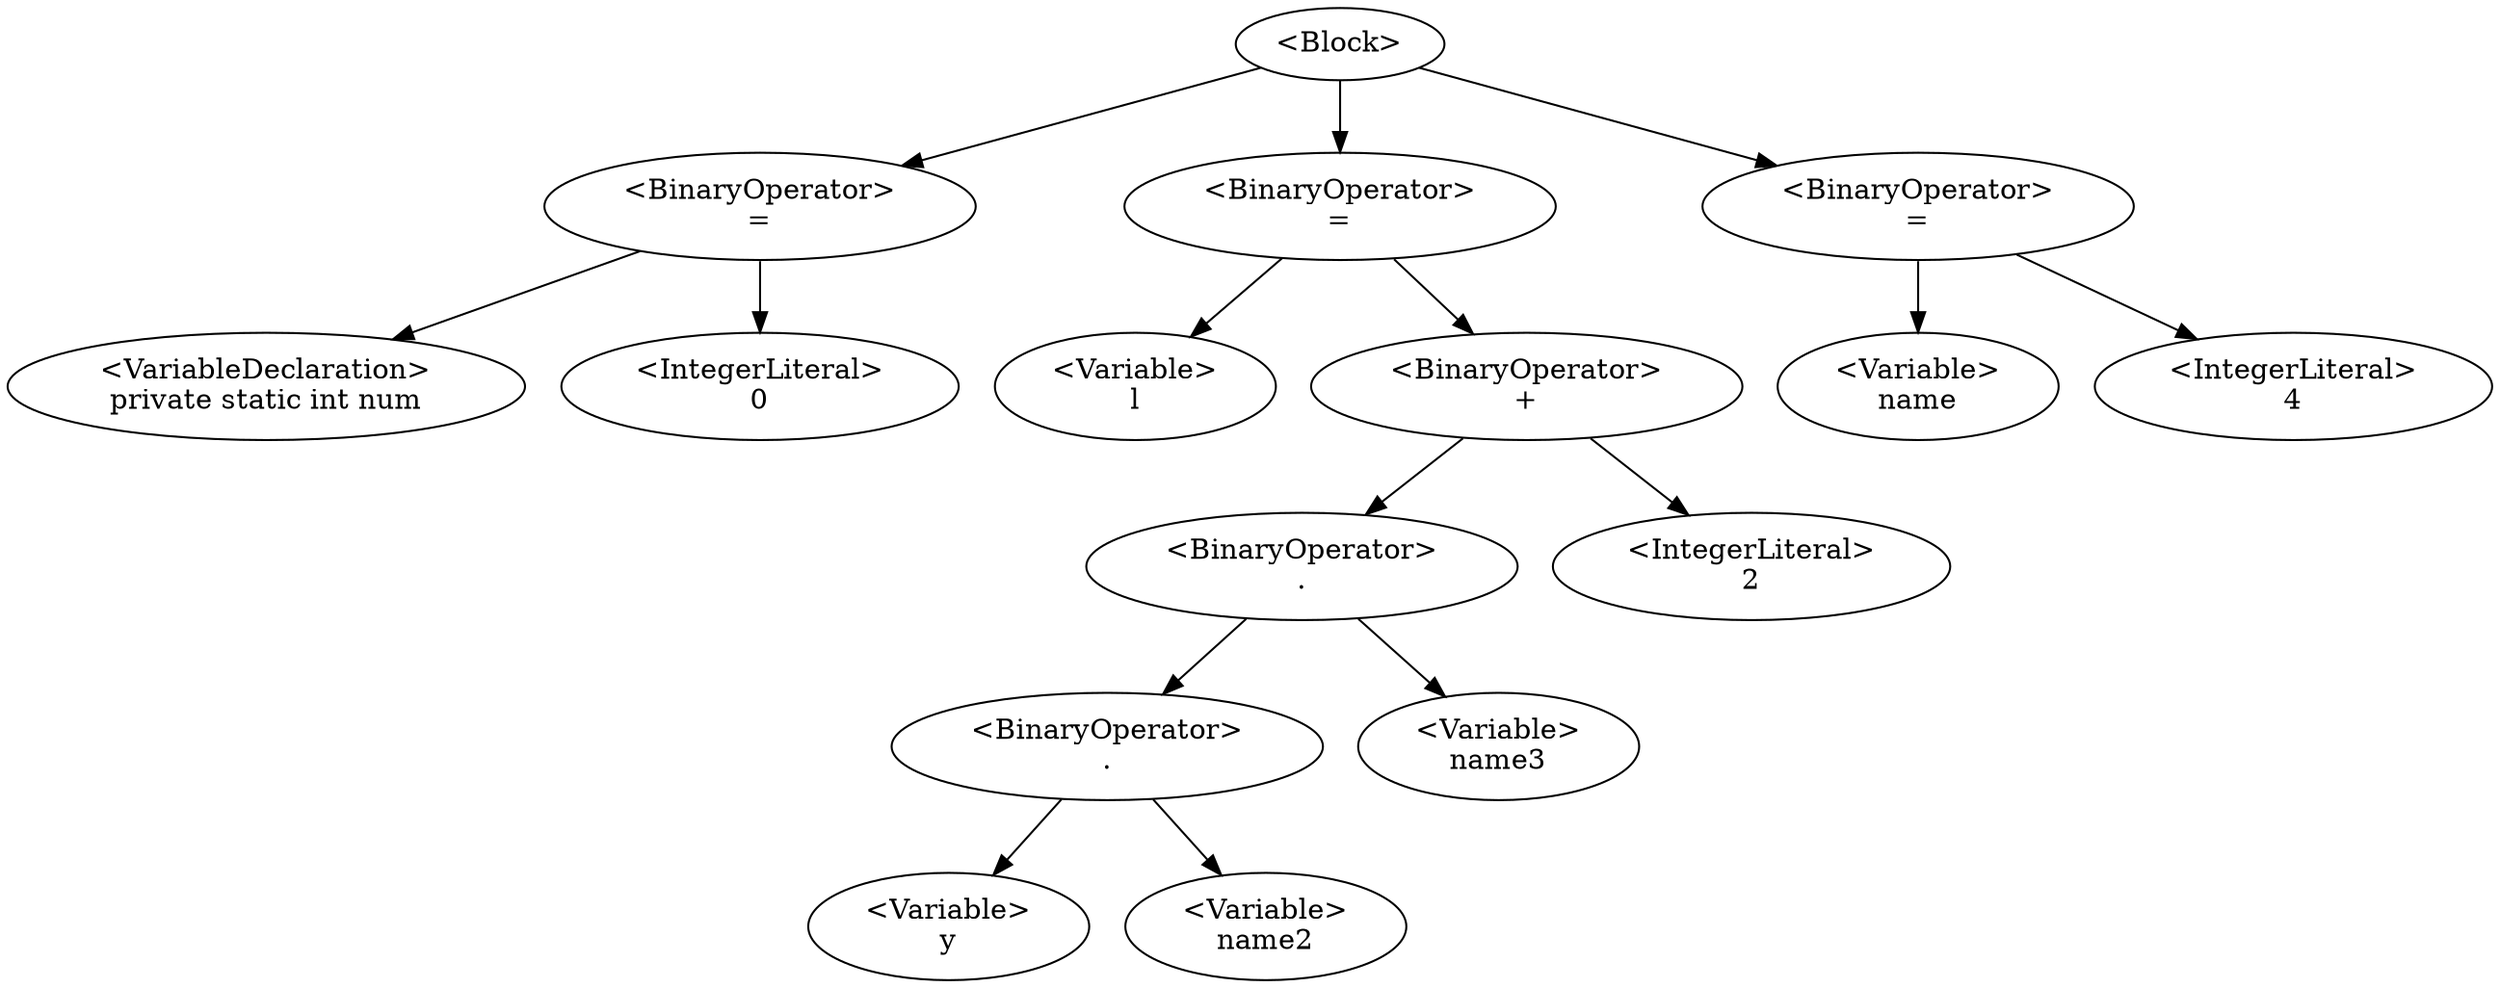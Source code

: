 digraph G {
0 [label="<Block>"];0->2;0->5;0->14;
2 [label="<BinaryOperator>\n="];2->1;2->3;
1 [label="<VariableDeclaration>\nprivate static int num"];
3 [label="<IntegerLiteral>\n0"];
5 [label="<BinaryOperator>\n="];5->4;5->11;
4 [label="<Variable>\nl"];
11 [label="<BinaryOperator>\n+"];11->9;11->12;
9 [label="<BinaryOperator>\n."];9->7;9->10;
7 [label="<BinaryOperator>\n."];7->6;7->8;
6 [label="<Variable>\ny"];
8 [label="<Variable>\nname2"];
10 [label="<Variable>\nname3"];
12 [label="<IntegerLiteral>\n2"];
14 [label="<BinaryOperator>\n="];14->13;14->15;
13 [label="<Variable>\nname"];
15 [label="<IntegerLiteral>\n4"];
}